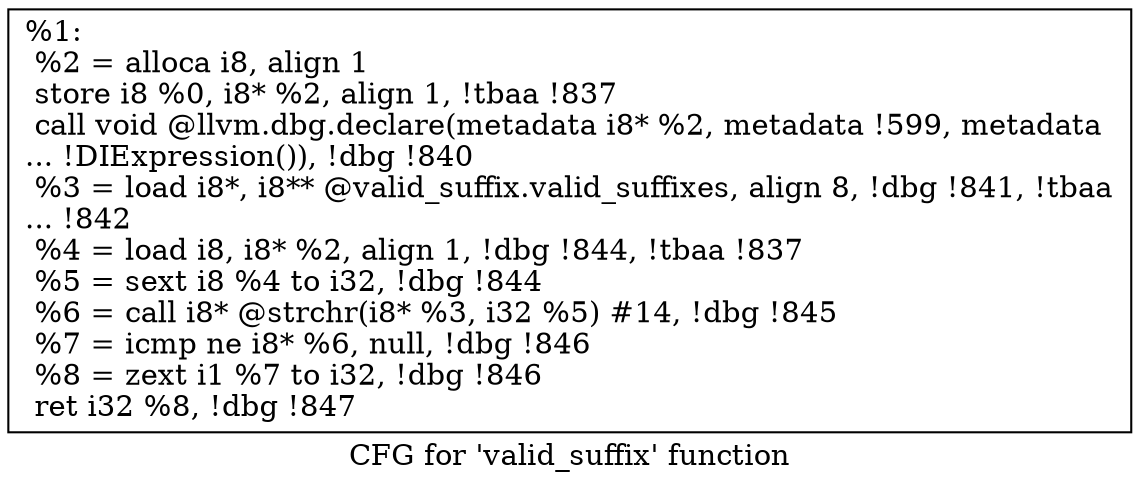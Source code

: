 digraph "CFG for 'valid_suffix' function" {
	label="CFG for 'valid_suffix' function";

	Node0xb34560 [shape=record,label="{%1:\l  %2 = alloca i8, align 1\l  store i8 %0, i8* %2, align 1, !tbaa !837\l  call void @llvm.dbg.declare(metadata i8* %2, metadata !599, metadata\l... !DIExpression()), !dbg !840\l  %3 = load i8*, i8** @valid_suffix.valid_suffixes, align 8, !dbg !841, !tbaa\l... !842\l  %4 = load i8, i8* %2, align 1, !dbg !844, !tbaa !837\l  %5 = sext i8 %4 to i32, !dbg !844\l  %6 = call i8* @strchr(i8* %3, i32 %5) #14, !dbg !845\l  %7 = icmp ne i8* %6, null, !dbg !846\l  %8 = zext i1 %7 to i32, !dbg !846\l  ret i32 %8, !dbg !847\l}"];
}
